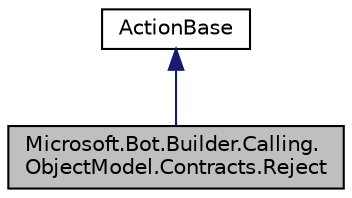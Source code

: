digraph "Microsoft.Bot.Builder.Calling.ObjectModel.Contracts.Reject"
{
  edge [fontname="Helvetica",fontsize="10",labelfontname="Helvetica",labelfontsize="10"];
  node [fontname="Helvetica",fontsize="10",shape=record];
  Node1 [label="Microsoft.Bot.Builder.Calling.\lObjectModel.Contracts.Reject",height=0.2,width=0.4,color="black", fillcolor="grey75", style="filled", fontcolor="black"];
  Node2 -> Node1 [dir="back",color="midnightblue",fontsize="10",style="solid",fontname="Helvetica"];
  Node2 [label="ActionBase",height=0.2,width=0.4,color="black", fillcolor="white", style="filled",URL="$d6/db1/class_microsoft_1_1_bot_1_1_builder_1_1_calling_1_1_object_model_1_1_contracts_1_1_action_base.html",tooltip="Base class for various actions "];
}
